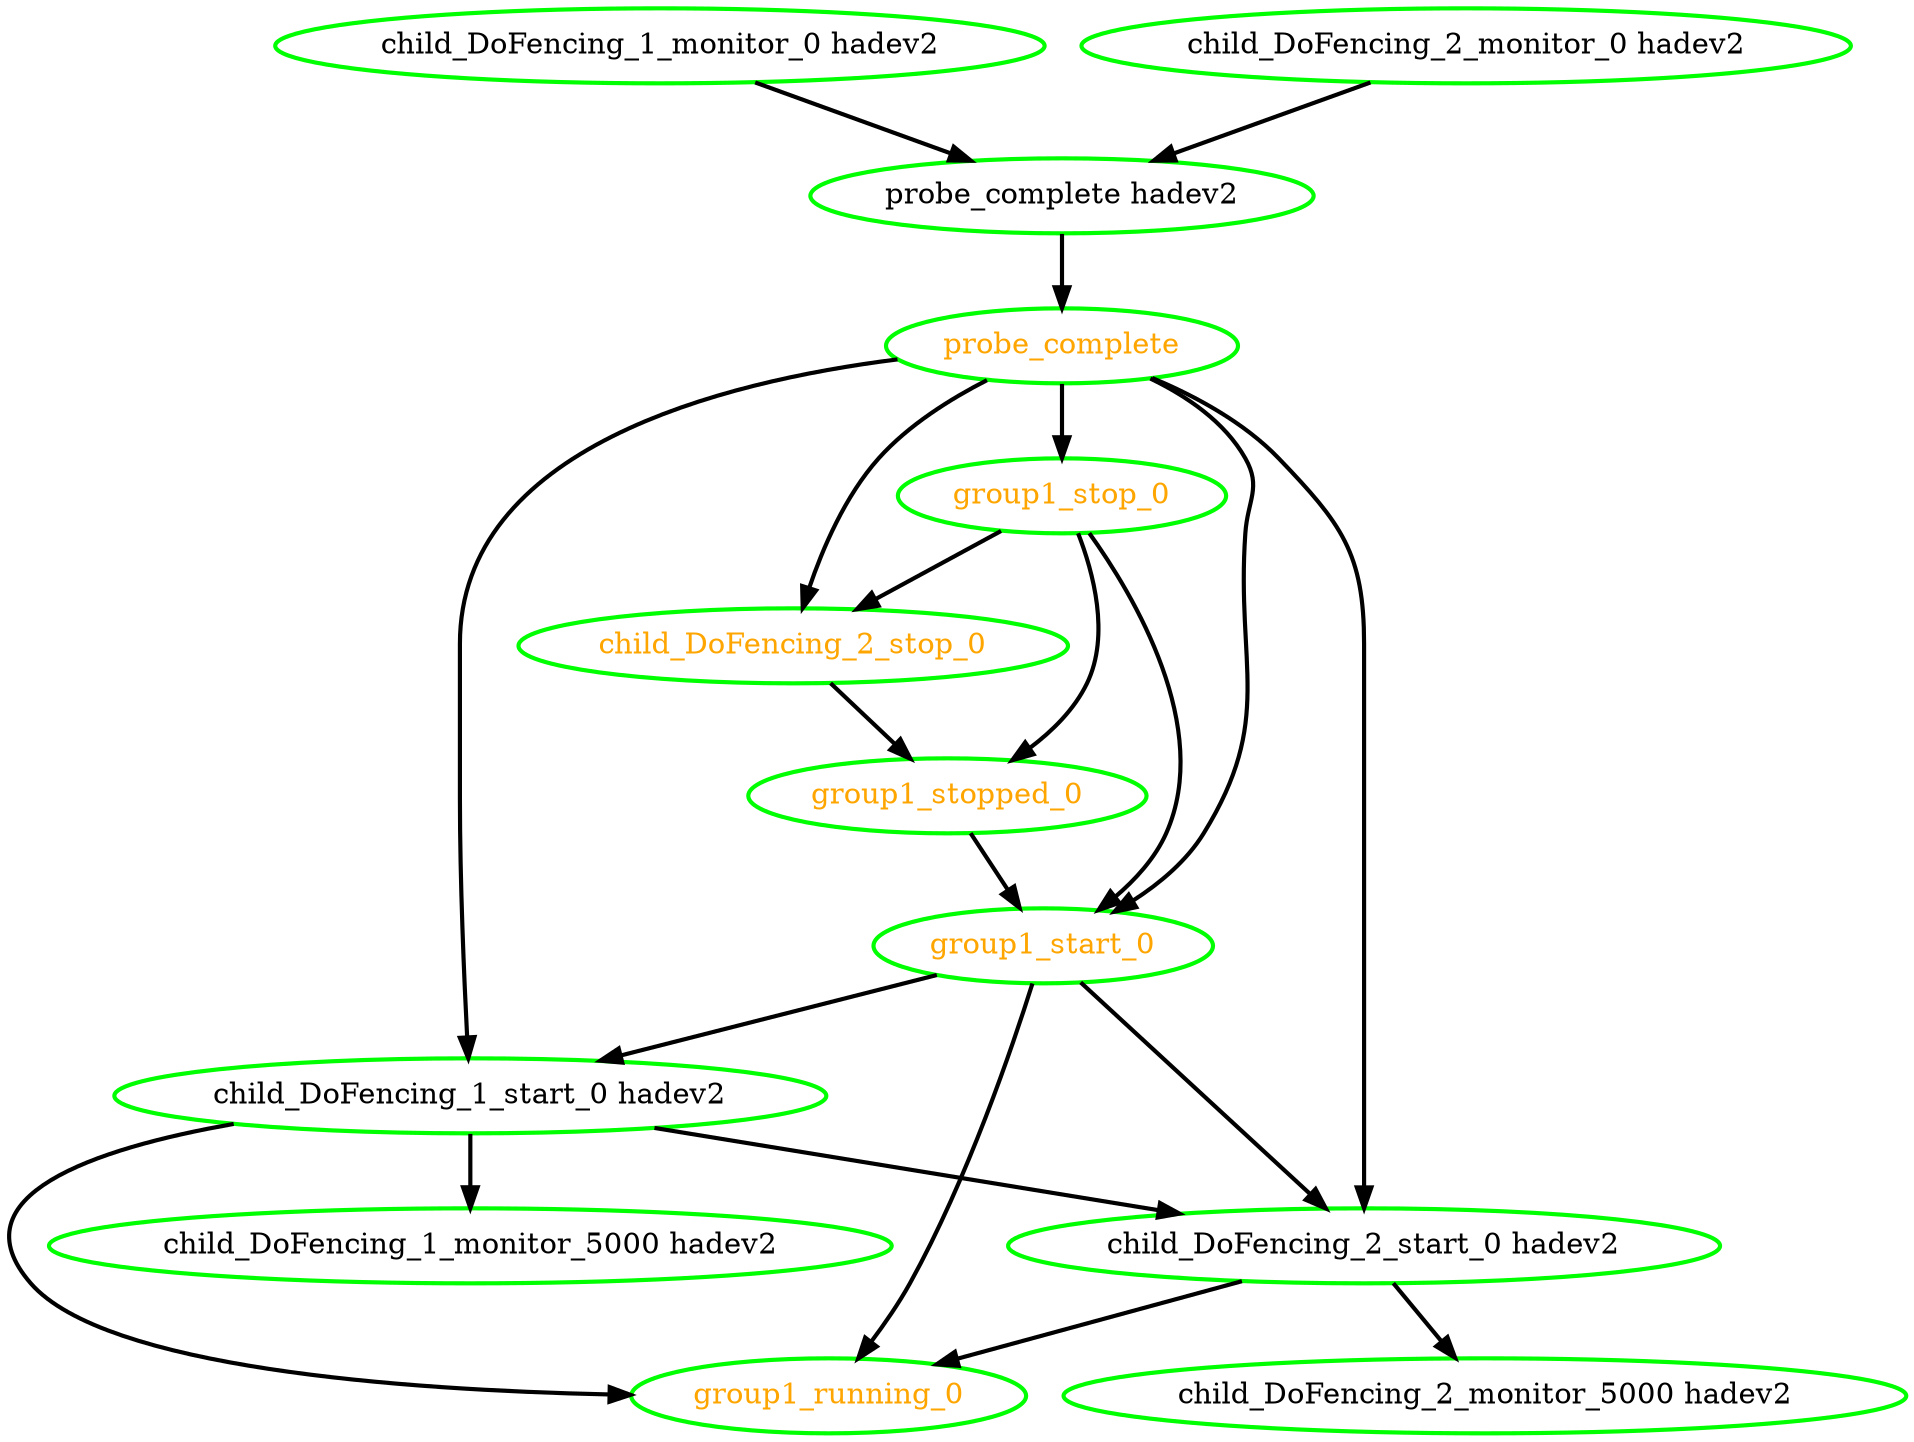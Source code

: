  digraph "g" {
"child_DoFencing_1_monitor_0 hadev2" -> "probe_complete hadev2" [ style = bold]
"child_DoFencing_1_monitor_0 hadev2" [ style=bold color="green" fontcolor="black" ]
"child_DoFencing_1_monitor_5000 hadev2" [ style=bold color="green" fontcolor="black" ]
"child_DoFencing_1_start_0 hadev2" -> "child_DoFencing_1_monitor_5000 hadev2" [ style = bold]
"child_DoFencing_1_start_0 hadev2" -> "child_DoFencing_2_start_0 hadev2" [ style = bold]
"child_DoFencing_1_start_0 hadev2" -> "group1_running_0" [ style = bold]
"child_DoFencing_1_start_0 hadev2" [ style=bold color="green" fontcolor="black" ]
"child_DoFencing_2_monitor_0 hadev2" -> "probe_complete hadev2" [ style = bold]
"child_DoFencing_2_monitor_0 hadev2" [ style=bold color="green" fontcolor="black" ]
"child_DoFencing_2_monitor_5000 hadev2" [ style=bold color="green" fontcolor="black" ]
"child_DoFencing_2_start_0 hadev2" -> "child_DoFencing_2_monitor_5000 hadev2" [ style = bold]
"child_DoFencing_2_start_0 hadev2" -> "group1_running_0" [ style = bold]
"child_DoFencing_2_start_0 hadev2" [ style=bold color="green" fontcolor="black" ]
"child_DoFencing_2_stop_0" -> "group1_stopped_0" [ style = bold]
"child_DoFencing_2_stop_0" [ style=bold color="green" fontcolor="orange"  ]
"group1_running_0" [ style=bold color="green" fontcolor="orange" ]
"group1_start_0" -> "child_DoFencing_1_start_0 hadev2" [ style = bold]
"group1_start_0" -> "child_DoFencing_2_start_0 hadev2" [ style = bold]
"group1_start_0" -> "group1_running_0" [ style = bold]
"group1_start_0" [ style=bold color="green" fontcolor="orange" ]
"group1_stop_0" -> "child_DoFencing_2_stop_0" [ style = bold]
"group1_stop_0" -> "group1_start_0" [ style = bold]
"group1_stop_0" -> "group1_stopped_0" [ style = bold]
"group1_stop_0" [ style=bold color="green" fontcolor="orange"  ]
"group1_stopped_0" -> "group1_start_0" [ style = bold]
"group1_stopped_0" [ style=bold color="green" fontcolor="orange"  ]
"probe_complete hadev2" -> "probe_complete" [ style = bold]
"probe_complete hadev2" [ style=bold color="green" fontcolor="black" ]
"probe_complete" -> "child_DoFencing_1_start_0 hadev2" [ style = bold]
"probe_complete" -> "child_DoFencing_2_start_0 hadev2" [ style = bold]
"probe_complete" -> "child_DoFencing_2_stop_0" [ style = bold]
"probe_complete" -> "group1_start_0" [ style = bold]
"probe_complete" -> "group1_stop_0" [ style = bold]
"probe_complete" [ style=bold color="green" fontcolor="orange" ]
}
